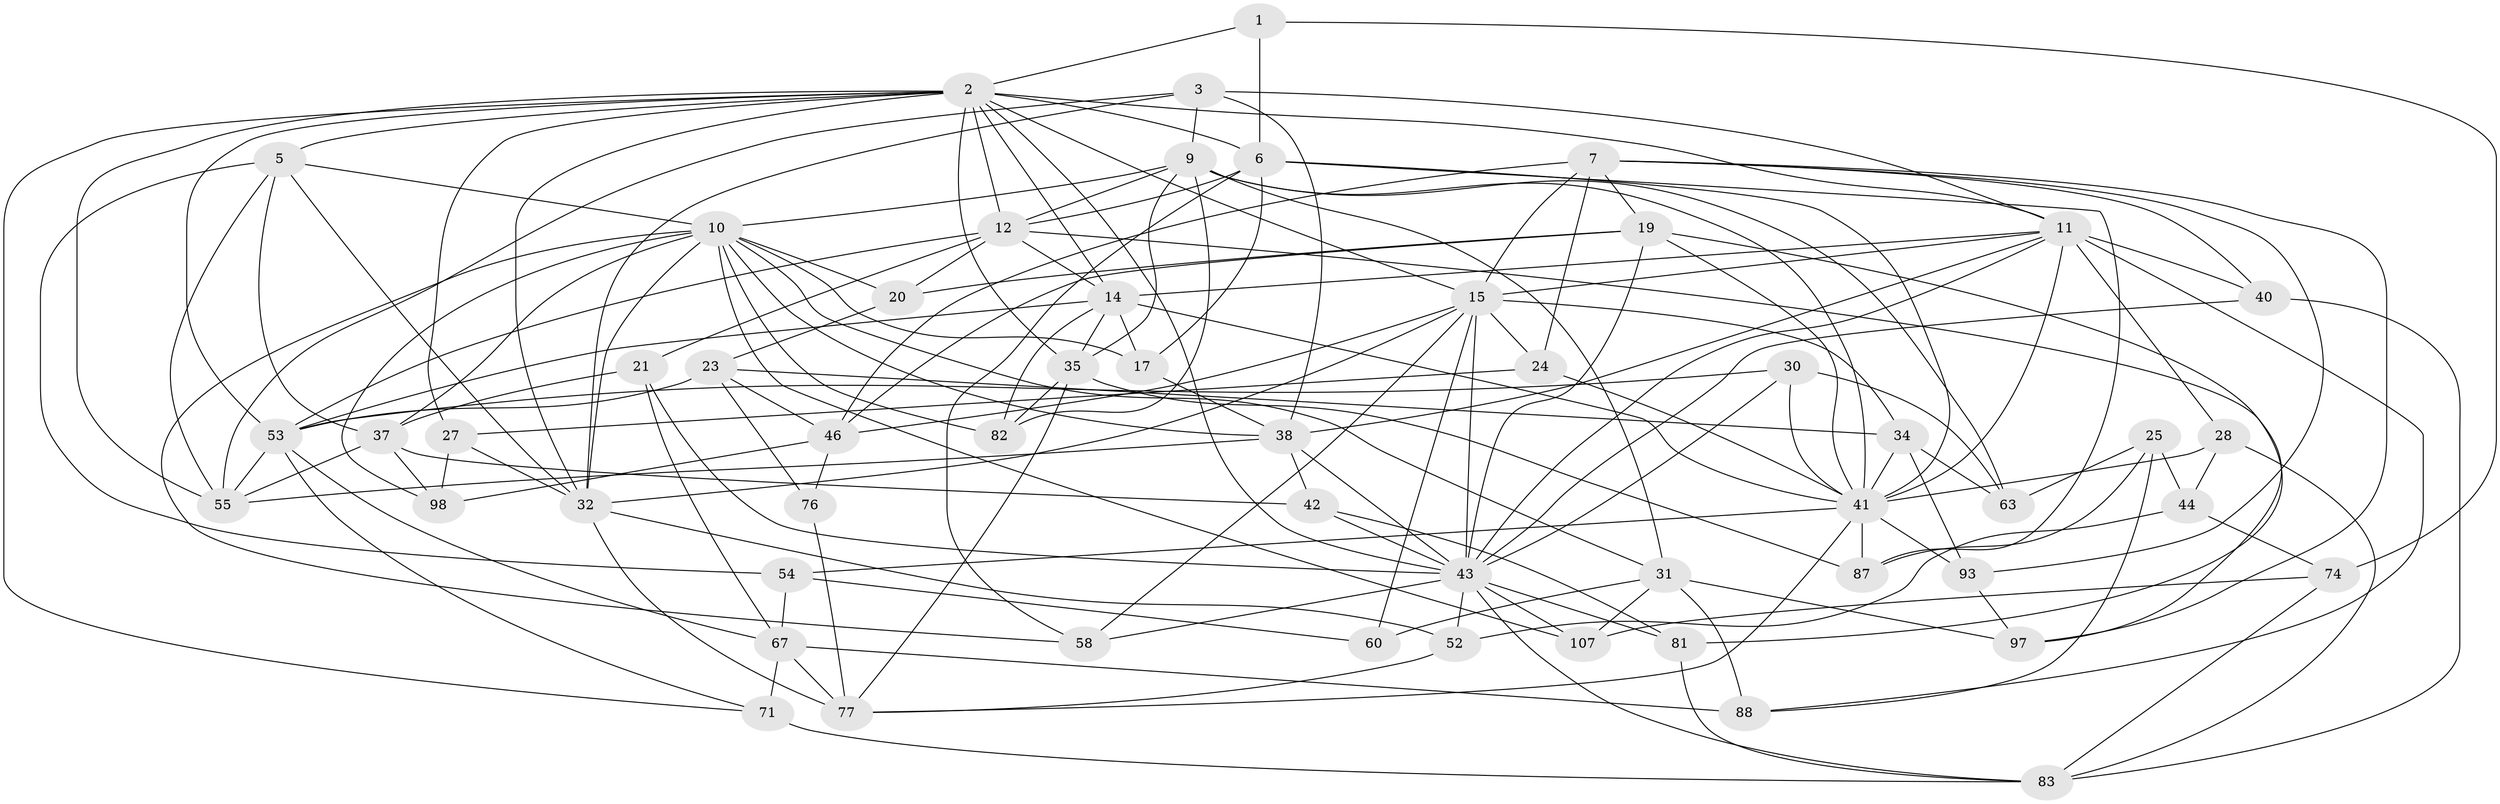 // original degree distribution, {4: 1.0}
// Generated by graph-tools (version 1.1) at 2025/16/03/09/25 04:16:43]
// undirected, 55 vertices, 159 edges
graph export_dot {
graph [start="1"]
  node [color=gray90,style=filled];
  1;
  2 [super="+68+4"];
  3 [super="+64"];
  5 [super="+56"];
  6 [super="+49+62"];
  7 [super="+89+84"];
  9 [super="+13"];
  10 [super="+108+90+16"];
  11 [super="+105+69+78"];
  12 [super="+22"];
  14 [super="+94+92"];
  15 [super="+109+18"];
  17;
  19 [super="+110"];
  20;
  21;
  23 [super="+102"];
  24;
  25;
  27;
  28;
  30;
  31 [super="+57"];
  32 [super="+45"];
  34 [super="+36"];
  35 [super="+50"];
  37 [super="+79"];
  38 [super="+39+70"];
  40;
  41 [super="+51+59+66"];
  42;
  43 [super="+75+65+85"];
  44;
  46 [super="+47"];
  52;
  53 [super="+100+96"];
  54;
  55 [super="+80"];
  58;
  60;
  63;
  67 [super="+106"];
  71;
  74;
  76;
  77 [super="+103"];
  81;
  82;
  83 [super="+104"];
  87;
  88;
  93;
  97;
  98;
  107;
  1 -- 74;
  1 -- 6 [weight=2];
  1 -- 2;
  2 -- 5;
  2 -- 12;
  2 -- 43;
  2 -- 32;
  2 -- 35;
  2 -- 6;
  2 -- 71;
  2 -- 14;
  2 -- 15;
  2 -- 53;
  2 -- 55;
  2 -- 27;
  2 -- 11;
  3 -- 38 [weight=2];
  3 -- 32;
  3 -- 55;
  3 -- 11;
  3 -- 9;
  5 -- 54;
  5 -- 32;
  5 -- 55;
  5 -- 37;
  5 -- 10;
  6 -- 17;
  6 -- 12;
  6 -- 87;
  6 -- 58;
  6 -- 41;
  7 -- 24;
  7 -- 97;
  7 -- 46;
  7 -- 40;
  7 -- 19;
  7 -- 93;
  7 -- 15 [weight=2];
  9 -- 31;
  9 -- 35;
  9 -- 10;
  9 -- 82;
  9 -- 12;
  9 -- 63;
  9 -- 41;
  10 -- 31;
  10 -- 17;
  10 -- 107;
  10 -- 37;
  10 -- 32;
  10 -- 20;
  10 -- 82;
  10 -- 98;
  10 -- 58;
  10 -- 38;
  11 -- 28;
  11 -- 40;
  11 -- 88;
  11 -- 15;
  11 -- 14;
  11 -- 43;
  11 -- 41;
  11 -- 38;
  12 -- 14;
  12 -- 97;
  12 -- 20;
  12 -- 21;
  12 -- 53;
  14 -- 17;
  14 -- 82;
  14 -- 35;
  14 -- 53;
  14 -- 41;
  15 -- 34;
  15 -- 60 [weight=2];
  15 -- 46;
  15 -- 43;
  15 -- 32;
  15 -- 24;
  15 -- 58;
  17 -- 38;
  19 -- 20;
  19 -- 81;
  19 -- 46;
  19 -- 43;
  19 -- 41;
  20 -- 23;
  21 -- 43;
  21 -- 67;
  21 -- 37;
  23 -- 76 [weight=2];
  23 -- 53;
  23 -- 34;
  23 -- 46;
  24 -- 27;
  24 -- 41;
  25 -- 44;
  25 -- 63;
  25 -- 88;
  25 -- 87;
  27 -- 32;
  27 -- 98;
  28 -- 44;
  28 -- 83;
  28 -- 41;
  30 -- 63;
  30 -- 53;
  30 -- 43;
  30 -- 41;
  31 -- 60;
  31 -- 107;
  31 -- 97;
  31 -- 88;
  32 -- 52;
  32 -- 77;
  34 -- 93;
  34 -- 41 [weight=2];
  34 -- 63;
  35 -- 82;
  35 -- 77;
  35 -- 87;
  37 -- 42;
  37 -- 55;
  37 -- 98;
  38 -- 42;
  38 -- 55;
  38 -- 43;
  40 -- 83;
  40 -- 43;
  41 -- 93;
  41 -- 87;
  41 -- 54;
  41 -- 77;
  42 -- 81;
  42 -- 43;
  43 -- 83;
  43 -- 52;
  43 -- 107;
  43 -- 58;
  43 -- 81;
  44 -- 52;
  44 -- 74;
  46 -- 98;
  46 -- 76;
  52 -- 77;
  53 -- 67;
  53 -- 71;
  53 -- 55;
  54 -- 60;
  54 -- 67;
  67 -- 77;
  67 -- 71;
  67 -- 88;
  71 -- 83;
  74 -- 107;
  74 -- 83;
  76 -- 77;
  81 -- 83;
  93 -- 97;
}
